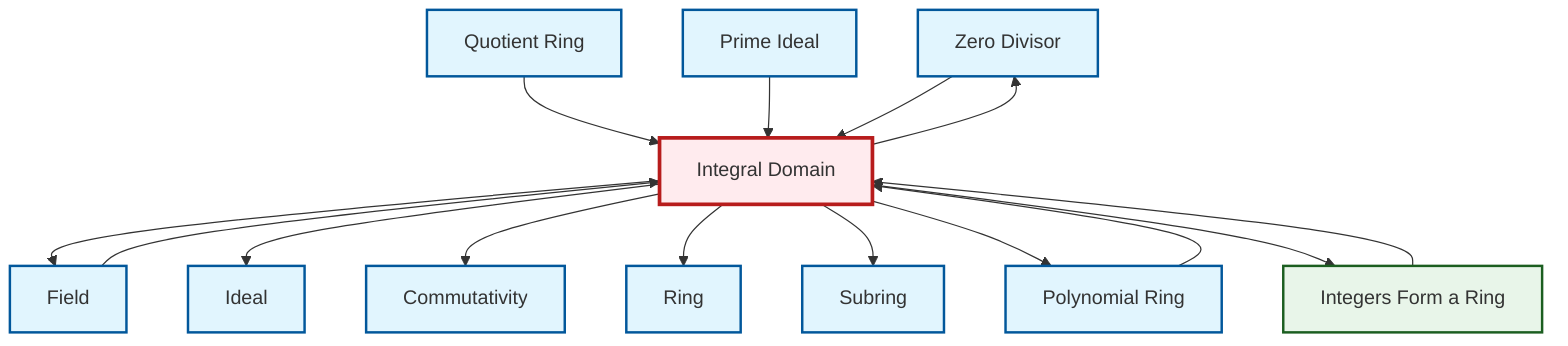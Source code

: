 graph TD
    classDef definition fill:#e1f5fe,stroke:#01579b,stroke-width:2px
    classDef theorem fill:#f3e5f5,stroke:#4a148c,stroke-width:2px
    classDef axiom fill:#fff3e0,stroke:#e65100,stroke-width:2px
    classDef example fill:#e8f5e9,stroke:#1b5e20,stroke-width:2px
    classDef current fill:#ffebee,stroke:#b71c1c,stroke-width:3px
    def-zero-divisor["Zero Divisor"]:::definition
    ex-integers-ring["Integers Form a Ring"]:::example
    def-ring["Ring"]:::definition
    def-prime-ideal["Prime Ideal"]:::definition
    def-subring["Subring"]:::definition
    def-commutativity["Commutativity"]:::definition
    def-field["Field"]:::definition
    def-ideal["Ideal"]:::definition
    def-integral-domain["Integral Domain"]:::definition
    def-polynomial-ring["Polynomial Ring"]:::definition
    def-quotient-ring["Quotient Ring"]:::definition
    def-integral-domain --> def-field
    def-quotient-ring --> def-integral-domain
    def-integral-domain --> def-ideal
    def-integral-domain --> def-commutativity
    def-integral-domain --> def-ring
    def-field --> def-integral-domain
    def-integral-domain --> def-subring
    def-integral-domain --> def-zero-divisor
    def-prime-ideal --> def-integral-domain
    ex-integers-ring --> def-integral-domain
    def-zero-divisor --> def-integral-domain
    def-polynomial-ring --> def-integral-domain
    def-integral-domain --> def-polynomial-ring
    def-integral-domain --> ex-integers-ring
    class def-integral-domain current